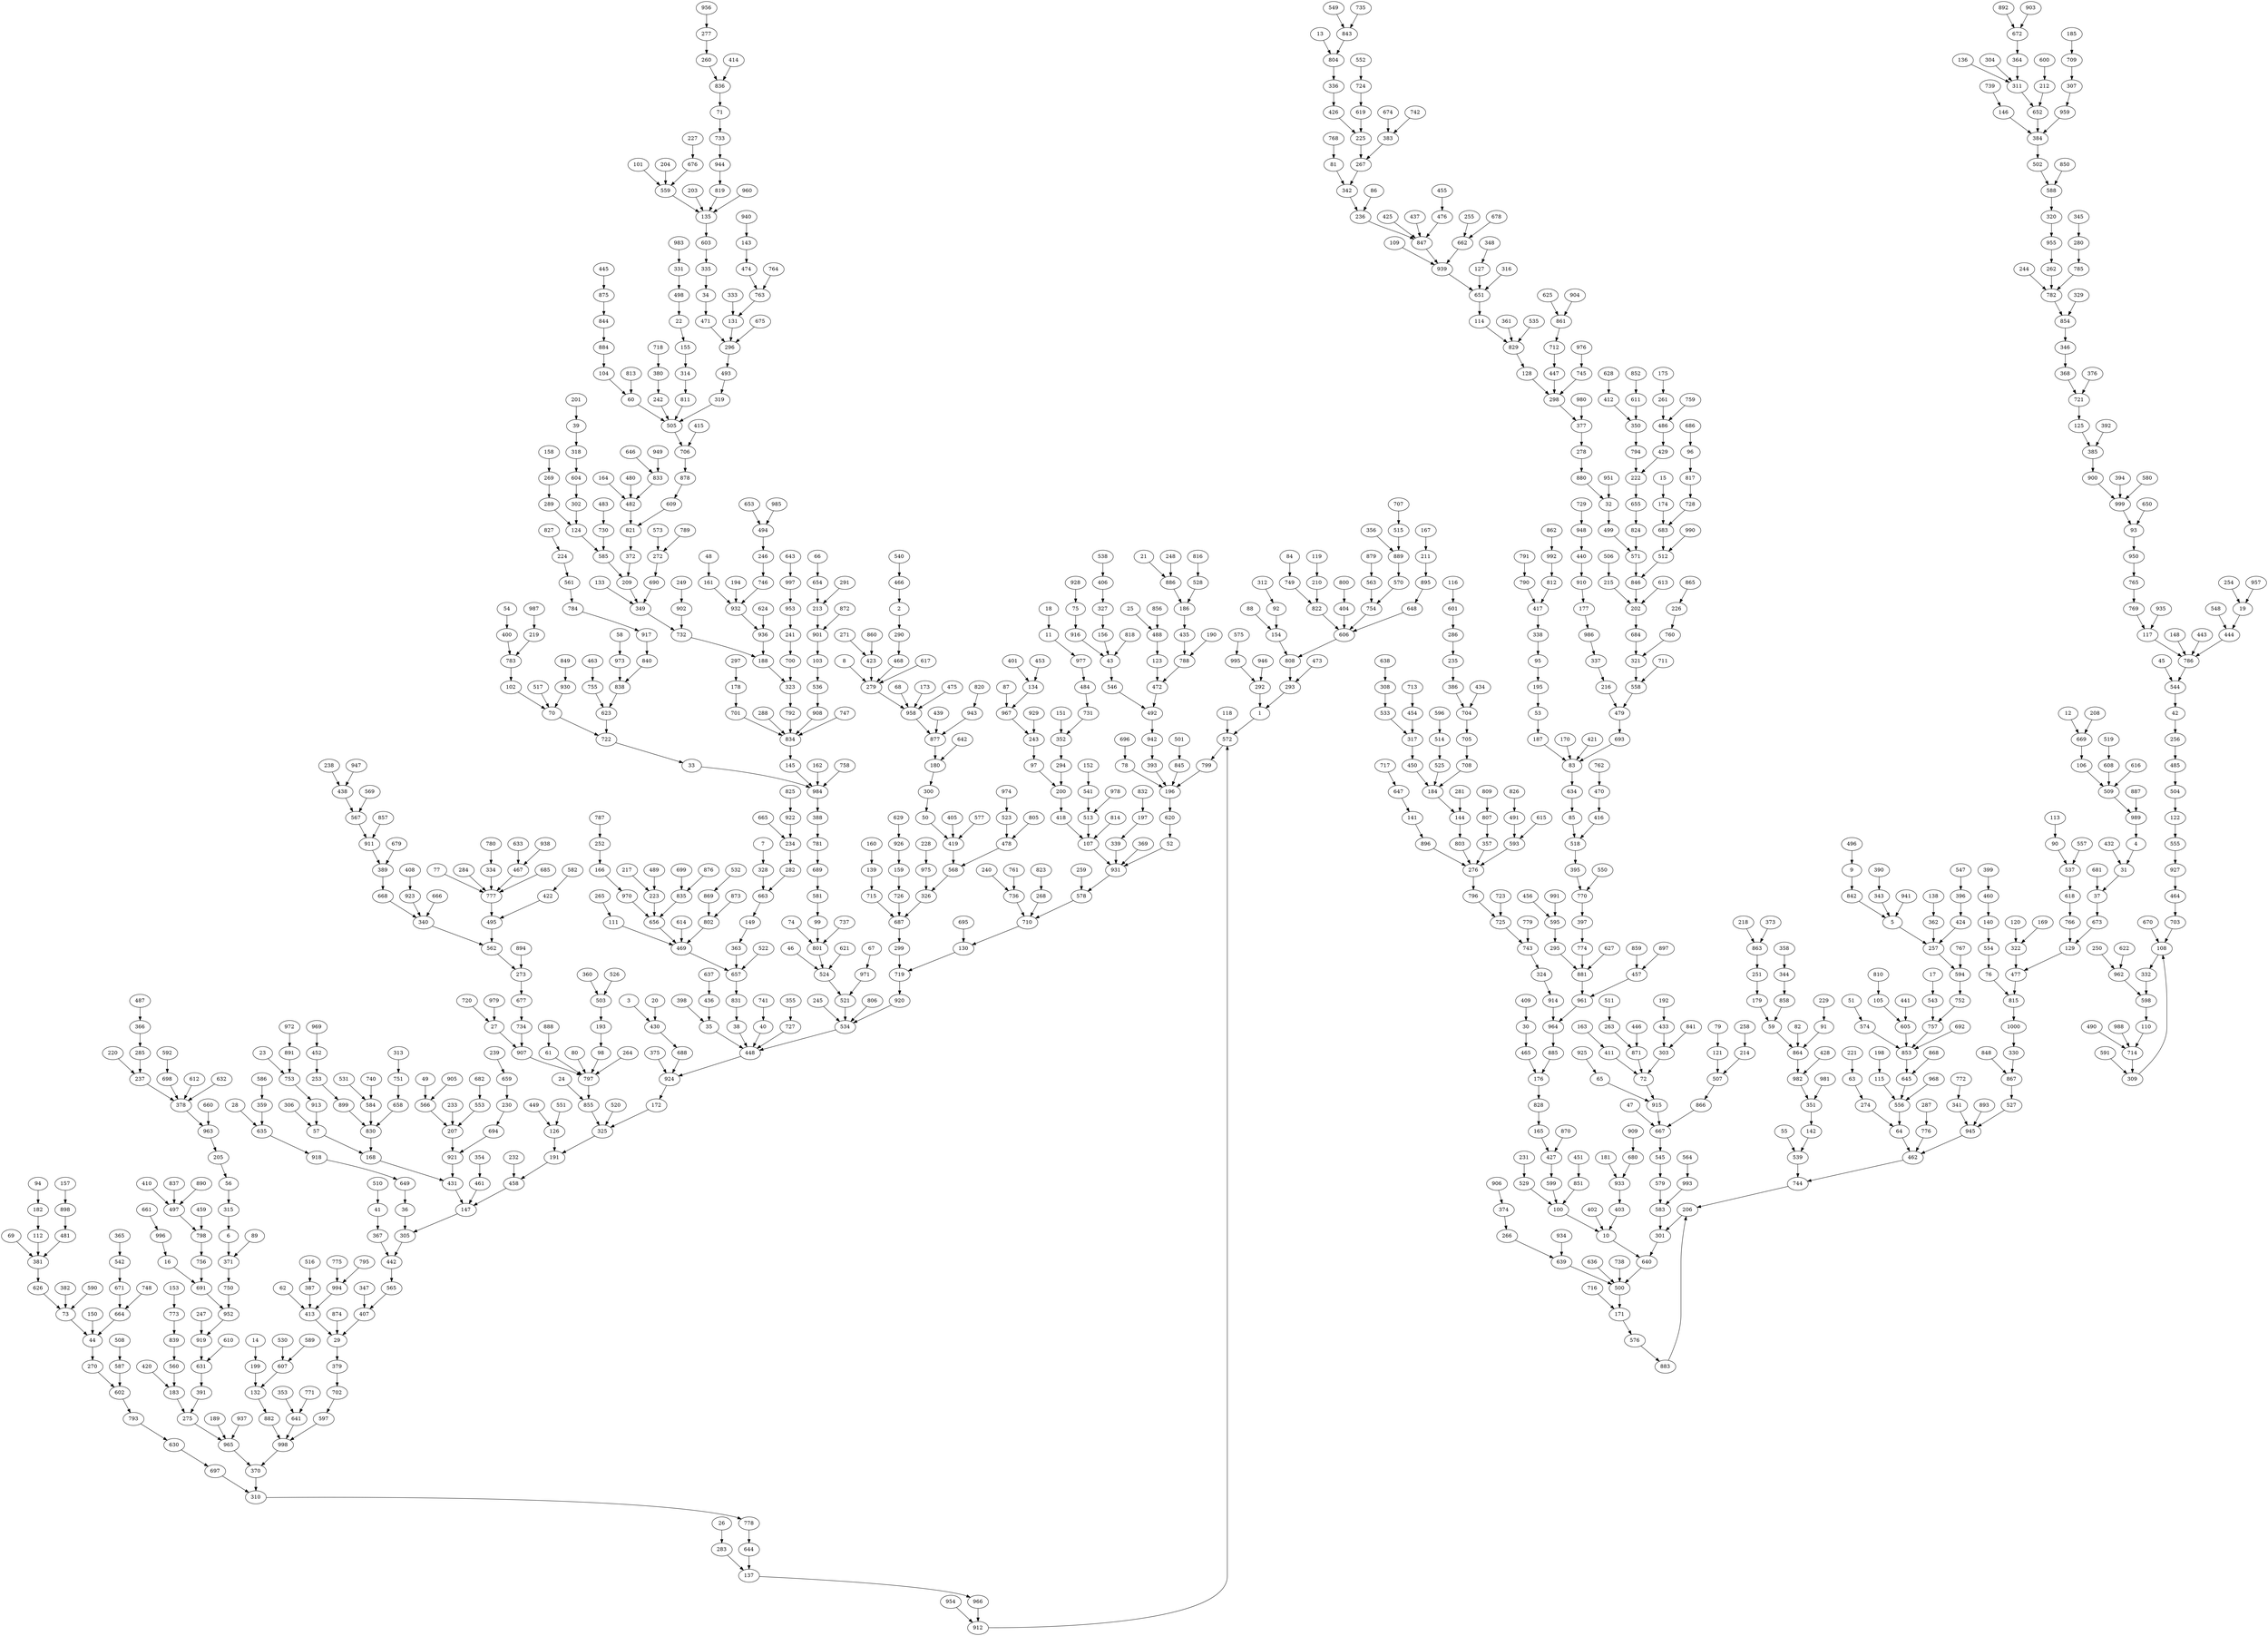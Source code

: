 // Graph
digraph {
	1 -> 572
	2 -> 290
	3 -> 430
	4 -> 31
	5 -> 257
	6 -> 371
	7 -> 328
	8 -> 279
	9 -> 842
	10 -> 640
	11 -> 977
	12 -> 669
	13 -> 804
	14 -> 199
	15 -> 174
	16 -> 691
	17 -> 543
	18 -> 11
	19 -> 444
	20 -> 430
	21 -> 886
	22 -> 155
	23 -> 753
	24 -> 855
	25 -> 488
	26 -> 283
	27 -> 907
	28 -> 635
	29 -> 379
	30 -> 465
	31 -> 37
	32 -> 499
	33 -> 984
	34 -> 471
	35 -> 448
	36 -> 305
	37 -> 673
	38 -> 448
	39 -> 318
	40 -> 448
	41 -> 367
	42 -> 256
	43 -> 546
	44 -> 270
	45 -> 544
	46 -> 524
	47 -> 667
	48 -> 161
	49 -> 566
	50 -> 419
	51 -> 574
	52 -> 931
	53 -> 187
	54 -> 400
	55 -> 539
	56 -> 315
	57 -> 168
	58 -> 973
	59 -> 864
	60 -> 505
	61 -> 797
	62 -> 413
	63 -> 274
	64 -> 462
	65 -> 915
	66 -> 654
	67 -> 971
	68 -> 958
	69 -> 381
	70 -> 722
	71 -> 733
	72 -> 915
	73 -> 44
	74 -> 801
	75 -> 916
	76 -> 815
	77 -> 777
	78 -> 196
	79 -> 121
	80 -> 797
	81 -> 342
	82 -> 864
	83 -> 634
	84 -> 749
	85 -> 518
	86 -> 236
	87 -> 967
	88 -> 154
	89 -> 371
	90 -> 537
	91 -> 864
	92 -> 154
	93 -> 950
	94 -> 182
	95 -> 195
	96 -> 817
	97 -> 200
	98 -> 797
	99 -> 801
	100 -> 10
	101 -> 559
	102 -> 70
	103 -> 536
	104 -> 60
	105 -> 605
	106 -> 509
	107 -> 931
	108 -> 332
	109 -> 939
	110 -> 714
	111 -> 469
	112 -> 381
	113 -> 90
	114 -> 829
	115 -> 556
	116 -> 601
	117 -> 786
	118 -> 572
	119 -> 210
	120 -> 322
	121 -> 507
	122 -> 555
	123 -> 472
	124 -> 585
	125 -> 385
	126 -> 191
	127 -> 651
	128 -> 298
	129 -> 477
	130 -> 719
	131 -> 296
	132 -> 882
	133 -> 349
	134 -> 967
	135 -> 603
	136 -> 311
	137 -> 966
	138 -> 362
	139 -> 715
	140 -> 554
	141 -> 896
	142 -> 539
	143 -> 474
	144 -> 803
	145 -> 984
	146 -> 384
	147 -> 305
	148 -> 786
	149 -> 363
	150 -> 44
	151 -> 352
	152 -> 541
	153 -> 773
	154 -> 808
	155 -> 314
	156 -> 43
	157 -> 898
	158 -> 269
	159 -> 726
	160 -> 139
	161 -> 932
	162 -> 984
	163 -> 411
	164 -> 482
	165 -> 427
	166 -> 970
	167 -> 211
	168 -> 431
	169 -> 322
	170 -> 83
	171 -> 576
	172 -> 325
	173 -> 958
	174 -> 683
	175 -> 261
	176 -> 828
	177 -> 986
	178 -> 701
	179 -> 59
	180 -> 300
	181 -> 933
	182 -> 112
	183 -> 275
	184 -> 144
	185 -> 709
	186 -> 435
	187 -> 83
	188 -> 323
	189 -> 965
	190 -> 788
	191 -> 458
	192 -> 433
	193 -> 98
	194 -> 932
	195 -> 53
	196 -> 620
	197 -> 339
	198 -> 115
	199 -> 132
	200 -> 418
	201 -> 39
	202 -> 684
	203 -> 135
	204 -> 559
	205 -> 56
	206 -> 301
	207 -> 921
	208 -> 669
	209 -> 349
	210 -> 822
	211 -> 895
	212 -> 652
	213 -> 901
	214 -> 507
	215 -> 202
	216 -> 479
	217 -> 223
	218 -> 863
	219 -> 783
	220 -> 237
	221 -> 63
	222 -> 655
	223 -> 656
	224 -> 561
	225 -> 267
	226 -> 760
	227 -> 676
	228 -> 975
	229 -> 91
	230 -> 694
	231 -> 529
	232 -> 458
	233 -> 207
	234 -> 282
	235 -> 386
	236 -> 847
	237 -> 378
	238 -> 438
	239 -> 659
	240 -> 736
	241 -> 700
	242 -> 505
	243 -> 97
	244 -> 782
	245 -> 534
	246 -> 746
	247 -> 919
	248 -> 886
	249 -> 902
	250 -> 962
	251 -> 179
	252 -> 166
	253 -> 899
	254 -> 19
	255 -> 662
	256 -> 485
	257 -> 594
	258 -> 214
	259 -> 578
	260 -> 836
	261 -> 486
	262 -> 782
	263 -> 871
	264 -> 797
	265 -> 111
	266 -> 639
	267 -> 342
	268 -> 710
	269 -> 289
	270 -> 602
	271 -> 423
	272 -> 690
	273 -> 677
	274 -> 64
	275 -> 965
	276 -> 796
	277 -> 260
	278 -> 880
	279 -> 958
	280 -> 785
	281 -> 144
	282 -> 663
	283 -> 137
	284 -> 777
	285 -> 237
	286 -> 235
	287 -> 776
	288 -> 834
	289 -> 124
	290 -> 468
	291 -> 213
	292 -> 1
	293 -> 1
	294 -> 200
	295 -> 881
	296 -> 493
	297 -> 178
	298 -> 377
	299 -> 719
	300 -> 50
	301 -> 640
	302 -> 124
	303 -> 72
	304 -> 311
	305 -> 442
	306 -> 57
	307 -> 959
	308 -> 533
	309 -> 108
	310 -> 778
	311 -> 652
	312 -> 92
	313 -> 751
	314 -> 811
	315 -> 6
	316 -> 651
	317 -> 450
	318 -> 604
	319 -> 505
	320 -> 955
	321 -> 558
	322 -> 477
	323 -> 792
	324 -> 914
	325 -> 191
	326 -> 687
	327 -> 156
	328 -> 663
	329 -> 854
	330 -> 867
	331 -> 498
	332 -> 598
	333 -> 131
	334 -> 777
	335 -> 34
	336 -> 426
	337 -> 216
	338 -> 95
	339 -> 931
	340 -> 562
	341 -> 945
	342 -> 236
	343 -> 5
	344 -> 858
	345 -> 280
	346 -> 368
	347 -> 407
	348 -> 127
	349 -> 732
	350 -> 794
	351 -> 142
	352 -> 294
	353 -> 641
	354 -> 461
	355 -> 727
	356 -> 889
	357 -> 276
	358 -> 344
	359 -> 635
	360 -> 503
	361 -> 829
	362 -> 257
	363 -> 657
	364 -> 311
	365 -> 542
	366 -> 285
	367 -> 442
	368 -> 721
	369 -> 931
	370 -> 310
	371 -> 750
	372 -> 209
	373 -> 863
	374 -> 266
	375 -> 924
	376 -> 721
	377 -> 278
	378 -> 963
	379 -> 702
	380 -> 242
	381 -> 626
	382 -> 73
	383 -> 267
	384 -> 502
	385 -> 900
	386 -> 704
	387 -> 413
	388 -> 781
	389 -> 668
	390 -> 343
	391 -> 275
	392 -> 385
	393 -> 196
	394 -> 999
	395 -> 770
	396 -> 424
	397 -> 774
	398 -> 35
	399 -> 460
	400 -> 783
	401 -> 134
	402 -> 10
	403 -> 10
	404 -> 606
	405 -> 419
	406 -> 327
	407 -> 29
	408 -> 923
	409 -> 30
	410 -> 497
	411 -> 72
	412 -> 350
	413 -> 29
	414 -> 836
	415 -> 706
	416 -> 518
	417 -> 338
	418 -> 107
	419 -> 568
	420 -> 183
	421 -> 83
	422 -> 495
	423 -> 279
	424 -> 257
	425 -> 847
	426 -> 225
	427 -> 599
	428 -> 982
	429 -> 222
	430 -> 688
	431 -> 147
	432 -> 31
	433 -> 303
	434 -> 704
	435 -> 788
	436 -> 35
	437 -> 847
	438 -> 567
	439 -> 877
	440 -> 910
	441 -> 605
	442 -> 565
	443 -> 786
	444 -> 786
	445 -> 875
	446 -> 871
	447 -> 298
	448 -> 924
	449 -> 126
	450 -> 184
	451 -> 851
	452 -> 253
	453 -> 134
	454 -> 317
	455 -> 476
	456 -> 595
	457 -> 961
	458 -> 147
	459 -> 798
	460 -> 140
	461 -> 147
	462 -> 744
	463 -> 755
	464 -> 703
	465 -> 176
	466 -> 2
	467 -> 777
	468 -> 279
	469 -> 657
	470 -> 416
	471 -> 296
	472 -> 492
	473 -> 293
	474 -> 763
	475 -> 958
	476 -> 847
	477 -> 815
	478 -> 568
	479 -> 693
	480 -> 482
	481 -> 381
	482 -> 821
	483 -> 730
	484 -> 731
	485 -> 504
	486 -> 429
	487 -> 366
	488 -> 123
	489 -> 223
	490 -> 714
	491 -> 593
	492 -> 942
	493 -> 319
	494 -> 246
	495 -> 562
	496 -> 9
	497 -> 798
	498 -> 22
	499 -> 571
	500 -> 171
	501 -> 845
	502 -> 588
	503 -> 193
	504 -> 122
	505 -> 706
	506 -> 215
	507 -> 866
	508 -> 587
	509 -> 989
	510 -> 41
	511 -> 263
	512 -> 846
	513 -> 107
	514 -> 525
	515 -> 889
	516 -> 387
	517 -> 70
	518 -> 395
	519 -> 608
	520 -> 325
	521 -> 534
	522 -> 657
	523 -> 478
	524 -> 521
	525 -> 184
	526 -> 503
	527 -> 945
	528 -> 186
	529 -> 100
	530 -> 607
	531 -> 584
	532 -> 869
	533 -> 317
	534 -> 448
	535 -> 829
	536 -> 908
	537 -> 618
	538 -> 406
	539 -> 744
	540 -> 466
	541 -> 513
	542 -> 671
	543 -> 757
	544 -> 42
	545 -> 579
	546 -> 492
	547 -> 396
	548 -> 444
	549 -> 843
	550 -> 770
	551 -> 126
	552 -> 724
	553 -> 207
	554 -> 76
	555 -> 927
	556 -> 64
	557 -> 537
	558 -> 479
	559 -> 135
	560 -> 183
	561 -> 784
	562 -> 273
	563 -> 754
	564 -> 993
	565 -> 407
	566 -> 207
	567 -> 911
	568 -> 326
	569 -> 567
	570 -> 754
	571 -> 846
	572 -> 799
	573 -> 272
	574 -> 853
	575 -> 995
	576 -> 883
	577 -> 419
	578 -> 710
	579 -> 583
	580 -> 999
	581 -> 99
	582 -> 422
	583 -> 301
	584 -> 830
	585 -> 209
	586 -> 359
	587 -> 602
	588 -> 320
	589 -> 607
	590 -> 73
	591 -> 309
	592 -> 698
	593 -> 276
	594 -> 752
	595 -> 295
	596 -> 514
	597 -> 998
	598 -> 110
	599 -> 100
	600 -> 212
	601 -> 286
	602 -> 793
	603 -> 335
	604 -> 302
	605 -> 853
	606 -> 808
	607 -> 132
	608 -> 509
	609 -> 821
	610 -> 631
	611 -> 350
	612 -> 378
	613 -> 202
	614 -> 469
	615 -> 593
	616 -> 509
	617 -> 279
	618 -> 766
	619 -> 225
	620 -> 52
	621 -> 524
	622 -> 962
	623 -> 722
	624 -> 936
	625 -> 861
	626 -> 73
	627 -> 881
	628 -> 412
	629 -> 926
	630 -> 697
	631 -> 391
	632 -> 378
	633 -> 467
	634 -> 85
	635 -> 918
	636 -> 500
	637 -> 436
	638 -> 308
	639 -> 500
	640 -> 500
	641 -> 998
	642 -> 180
	643 -> 997
	644 -> 137
	645 -> 556
	646 -> 833
	647 -> 141
	648 -> 606
	649 -> 36
	650 -> 93
	651 -> 114
	652 -> 384
	653 -> 494
	654 -> 213
	655 -> 824
	656 -> 469
	657 -> 831
	658 -> 830
	659 -> 230
	660 -> 963
	661 -> 996
	662 -> 939
	663 -> 149
	664 -> 44
	665 -> 234
	666 -> 340
	667 -> 545
	668 -> 340
	669 -> 106
	670 -> 108
	671 -> 664
	672 -> 364
	673 -> 129
	674 -> 383
	675 -> 296
	676 -> 559
	677 -> 734
	678 -> 662
	679 -> 389
	680 -> 933
	681 -> 37
	682 -> 553
	683 -> 512
	684 -> 321
	685 -> 777
	686 -> 96
	687 -> 299
	688 -> 924
	689 -> 581
	690 -> 349
	691 -> 952
	692 -> 853
	693 -> 83
	694 -> 921
	695 -> 130
	696 -> 78
	697 -> 310
	698 -> 378
	699 -> 835
	700 -> 323
	701 -> 834
	702 -> 597
	703 -> 108
	704 -> 705
	705 -> 708
	706 -> 878
	707 -> 515
	708 -> 184
	709 -> 307
	710 -> 130
	711 -> 558
	712 -> 447
	713 -> 454
	714 -> 309
	715 -> 687
	716 -> 171
	717 -> 647
	718 -> 380
	719 -> 920
	720 -> 27
	721 -> 125
	722 -> 33
	723 -> 725
	724 -> 619
	725 -> 743
	726 -> 687
	727 -> 448
	728 -> 683
	729 -> 948
	730 -> 585
	731 -> 352
	732 -> 188
	733 -> 944
	734 -> 907
	735 -> 843
	736 -> 710
	737 -> 801
	738 -> 500
	739 -> 146
	740 -> 584
	741 -> 40
	742 -> 383
	743 -> 324
	744 -> 206
	745 -> 298
	746 -> 932
	747 -> 834
	748 -> 664
	749 -> 822
	750 -> 952
	751 -> 658
	752 -> 757
	753 -> 913
	754 -> 606
	755 -> 623
	756 -> 691
	757 -> 853
	758 -> 984
	759 -> 486
	760 -> 321
	761 -> 736
	762 -> 470
	763 -> 131
	764 -> 763
	765 -> 769
	766 -> 129
	767 -> 594
	768 -> 81
	769 -> 117
	770 -> 397
	771 -> 641
	772 -> 341
	773 -> 839
	774 -> 881
	775 -> 994
	776 -> 462
	777 -> 495
	778 -> 644
	779 -> 743
	780 -> 334
	781 -> 689
	782 -> 854
	783 -> 102
	784 -> 917
	785 -> 782
	786 -> 544
	787 -> 252
	788 -> 472
	789 -> 272
	790 -> 417
	791 -> 790
	792 -> 834
	793 -> 630
	794 -> 222
	795 -> 994
	796 -> 725
	797 -> 855
	798 -> 756
	799 -> 196
	800 -> 404
	801 -> 524
	802 -> 469
	803 -> 276
	804 -> 336
	805 -> 478
	806 -> 534
	807 -> 357
	808 -> 293
	809 -> 807
	810 -> 105
	811 -> 505
	812 -> 417
	813 -> 60
	814 -> 107
	815 -> 1000
	816 -> 528
	817 -> 728
	818 -> 43
	819 -> 135
	820 -> 943
	821 -> 372
	822 -> 606
	823 -> 268
	824 -> 571
	825 -> 922
	826 -> 491
	827 -> 224
	828 -> 165
	829 -> 128
	830 -> 168
	831 -> 38
	832 -> 197
	833 -> 482
	834 -> 145
	835 -> 656
	836 -> 71
	837 -> 497
	838 -> 623
	839 -> 560
	840 -> 838
	841 -> 303
	842 -> 5
	843 -> 804
	844 -> 884
	845 -> 196
	846 -> 202
	847 -> 939
	848 -> 867
	849 -> 930
	850 -> 588
	851 -> 100
	852 -> 611
	853 -> 645
	854 -> 346
	855 -> 325
	856 -> 488
	857 -> 911
	858 -> 59
	859 -> 457
	860 -> 423
	861 -> 712
	862 -> 992
	863 -> 251
	864 -> 982
	865 -> 226
	866 -> 667
	867 -> 527
	868 -> 645
	869 -> 802
	870 -> 427
	871 -> 72
	872 -> 901
	873 -> 802
	874 -> 29
	875 -> 844
	876 -> 835
	877 -> 180
	878 -> 609
	879 -> 563
	880 -> 32
	881 -> 961
	882 -> 998
	883 -> 206
	884 -> 104
	885 -> 176
	886 -> 186
	887 -> 989
	888 -> 61
	889 -> 570
	890 -> 497
	891 -> 753
	892 -> 672
	893 -> 945
	894 -> 273
	895 -> 648
	896 -> 276
	897 -> 457
	898 -> 481
	899 -> 830
	900 -> 999
	901 -> 103
	902 -> 732
	903 -> 672
	904 -> 861
	905 -> 566
	906 -> 374
	907 -> 797
	908 -> 834
	909 -> 680
	910 -> 177
	911 -> 389
	912 -> 572
	913 -> 57
	914 -> 964
	915 -> 667
	916 -> 43
	917 -> 840
	918 -> 649
	919 -> 631
	920 -> 534
	921 -> 431
	922 -> 234
	923 -> 340
	924 -> 172
	925 -> 65
	926 -> 159
	927 -> 464
	928 -> 75
	929 -> 243
	930 -> 70
	931 -> 578
	932 -> 936
	933 -> 403
	934 -> 639
	935 -> 117
	936 -> 188
	937 -> 965
	938 -> 467
	939 -> 651
	940 -> 143
	941 -> 5
	942 -> 393
	943 -> 877
	944 -> 819
	945 -> 462
	946 -> 292
	947 -> 438
	948 -> 440
	949 -> 833
	950 -> 765
	951 -> 32
	952 -> 919
	953 -> 241
	954 -> 912
	955 -> 262
	956 -> 277
	957 -> 19
	958 -> 877
	959 -> 384
	960 -> 135
	961 -> 964
	962 -> 598
	963 -> 205
	964 -> 885
	965 -> 370
	966 -> 912
	967 -> 243
	968 -> 556
	969 -> 452
	970 -> 656
	971 -> 521
	972 -> 891
	973 -> 838
	974 -> 523
	975 -> 326
	976 -> 745
	977 -> 484
	978 -> 513
	979 -> 27
	980 -> 377
	981 -> 351
	982 -> 351
	983 -> 331
	984 -> 388
	985 -> 494
	986 -> 337
	987 -> 219
	988 -> 714
	989 -> 4
	990 -> 512
	991 -> 595
	992 -> 812
	993 -> 583
	994 -> 413
	995 -> 292
	996 -> 16
	997 -> 953
	998 -> 370
	999 -> 93
	1000 -> 330
}
